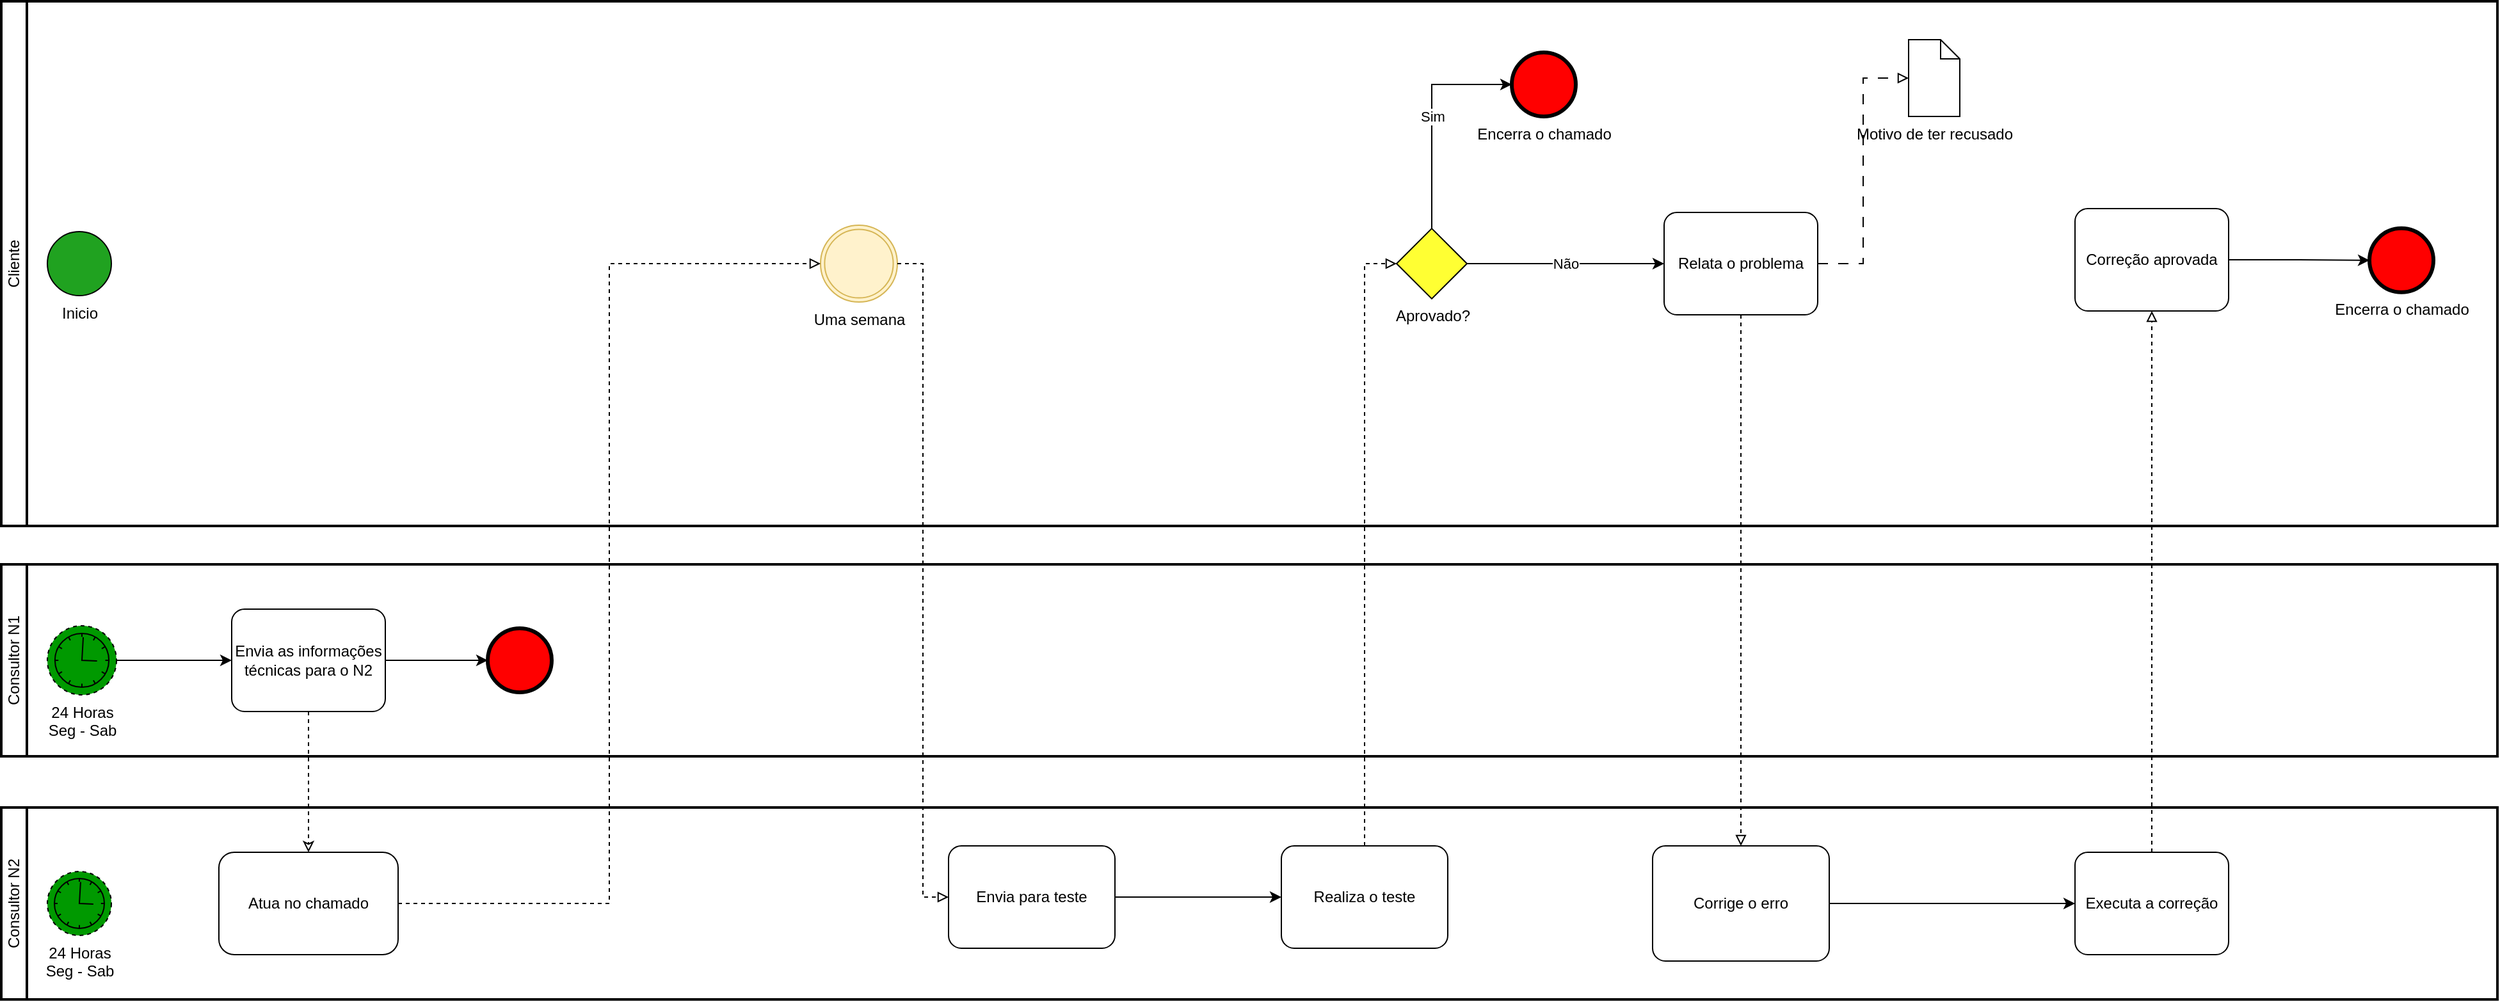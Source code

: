 <mxfile version="21.7.1" type="github">
  <diagram id="PUVEpKkSDCewNMbEOCCk" name="Página-1">
    <mxGraphModel dx="2876" dy="1117" grid="1" gridSize="10" guides="1" tooltips="1" connect="1" arrows="1" fold="1" page="1" pageScale="1" pageWidth="827" pageHeight="1169" math="0" shadow="0">
      <root>
        <mxCell id="0" />
        <mxCell id="1" parent="0" />
        <mxCell id="0OiSRy_ACkdwuXQ0FnYw-10" value="Consultor N1" style="swimlane;html=1;startSize=20;fontStyle=0;collapsible=0;horizontal=0;swimlaneLine=1;swimlaneFillColor=#ffffff;strokeWidth=2;whiteSpace=wrap;" parent="1" vertex="1">
          <mxGeometry x="-800" y="480" width="1950" height="150" as="geometry" />
        </mxCell>
        <mxCell id="U7Rsd6Pcs5vhALIToIcO-1" style="edgeStyle=orthogonalEdgeStyle;rounded=0;orthogonalLoop=1;jettySize=auto;html=1;exitX=1;exitY=0.5;exitDx=0;exitDy=0;exitPerimeter=0;entryX=0;entryY=0.5;entryDx=0;entryDy=0;entryPerimeter=0;" edge="1" parent="0OiSRy_ACkdwuXQ0FnYw-10" source="0OiSRy_ACkdwuXQ0FnYw-17" target="0OiSRy_ACkdwuXQ0FnYw-51">
          <mxGeometry relative="1" as="geometry" />
        </mxCell>
        <mxCell id="0OiSRy_ACkdwuXQ0FnYw-17" value="24 Horas&lt;br&gt;Seg - Sab" style="points=[[0.145,0.145,0],[0.5,0,0],[0.855,0.145,0],[1,0.5,0],[0.855,0.855,0],[0.5,1,0],[0.145,0.855,0],[0,0.5,0]];shape=mxgraph.bpmn.event;html=1;verticalLabelPosition=bottom;labelBackgroundColor=#ffffff;verticalAlign=top;align=center;perimeter=ellipsePerimeter;outlineConnect=0;aspect=fixed;outline=eventNonint;symbol=timer;fillColor=#009900;strokeColor=#000000;" parent="0OiSRy_ACkdwuXQ0FnYw-10" vertex="1">
          <mxGeometry x="36" y="48" width="54" height="54" as="geometry" />
        </mxCell>
        <mxCell id="U7Rsd6Pcs5vhALIToIcO-25" style="edgeStyle=orthogonalEdgeStyle;rounded=0;orthogonalLoop=1;jettySize=auto;html=1;exitX=1;exitY=0.5;exitDx=0;exitDy=0;exitPerimeter=0;entryX=0;entryY=0.5;entryDx=0;entryDy=0;entryPerimeter=0;" edge="1" parent="0OiSRy_ACkdwuXQ0FnYw-10" source="0OiSRy_ACkdwuXQ0FnYw-51" target="U7Rsd6Pcs5vhALIToIcO-24">
          <mxGeometry relative="1" as="geometry" />
        </mxCell>
        <mxCell id="0OiSRy_ACkdwuXQ0FnYw-51" value="Envia as informações técnicas para o N2" style="points=[[0.25,0,0],[0.5,0,0],[0.75,0,0],[1,0.25,0],[1,0.5,0],[1,0.75,0],[0.75,1,0],[0.5,1,0],[0.25,1,0],[0,0.75,0],[0,0.5,0],[0,0.25,0]];shape=mxgraph.bpmn.task;whiteSpace=wrap;rectStyle=rounded;size=10;html=1;container=1;expand=0;collapsible=0;taskMarker=abstract;" parent="0OiSRy_ACkdwuXQ0FnYw-10" vertex="1">
          <mxGeometry x="180" y="35" width="120" height="80" as="geometry" />
        </mxCell>
        <mxCell id="U7Rsd6Pcs5vhALIToIcO-24" value="" style="points=[[0.145,0.145,0],[0.5,0,0],[0.855,0.145,0],[1,0.5,0],[0.855,0.855,0],[0.5,1,0],[0.145,0.855,0],[0,0.5,0]];shape=mxgraph.bpmn.event;html=1;verticalLabelPosition=bottom;labelBackgroundColor=#ffffff;verticalAlign=top;align=center;perimeter=ellipsePerimeter;outlineConnect=0;aspect=fixed;outline=end;symbol=terminate2;fillColor=#FF0000;" vertex="1" parent="0OiSRy_ACkdwuXQ0FnYw-10">
          <mxGeometry x="380" y="50" width="50" height="50" as="geometry" />
        </mxCell>
        <mxCell id="0OiSRy_ACkdwuXQ0FnYw-19" value="Cliente" style="swimlane;html=1;startSize=20;fontStyle=0;collapsible=0;horizontal=0;swimlaneLine=1;swimlaneFillColor=#ffffff;strokeWidth=2;whiteSpace=wrap;" parent="1" vertex="1">
          <mxGeometry x="-800" y="40" width="1950" height="410" as="geometry" />
        </mxCell>
        <mxCell id="0OiSRy_ACkdwuXQ0FnYw-58" style="edgeStyle=orthogonalEdgeStyle;rounded=0;orthogonalLoop=1;jettySize=auto;html=1;exitX=1;exitY=0.5;exitDx=0;exitDy=0;exitPerimeter=0;" parent="0OiSRy_ACkdwuXQ0FnYw-19" source="0OiSRy_ACkdwuXQ0FnYw-20" edge="1">
          <mxGeometry relative="1" as="geometry">
            <mxPoint x="85.941" y="205.118" as="targetPoint" />
          </mxGeometry>
        </mxCell>
        <mxCell id="0OiSRy_ACkdwuXQ0FnYw-20" value="Inicio" style="points=[[0.145,0.145,0],[0.5,0,0],[0.855,0.145,0],[1,0.5,0],[0.855,0.855,0],[0.5,1,0],[0.145,0.855,0],[0,0.5,0]];shape=mxgraph.bpmn.event;html=1;verticalLabelPosition=bottom;labelBackgroundColor=#ffffff;verticalAlign=top;align=center;perimeter=ellipsePerimeter;outlineConnect=0;aspect=fixed;outline=standard;symbol=general;fillColor=#20a220;" parent="0OiSRy_ACkdwuXQ0FnYw-19" vertex="1">
          <mxGeometry x="36" y="180" width="50" height="50" as="geometry" />
        </mxCell>
        <mxCell id="U7Rsd6Pcs5vhALIToIcO-11" value="Sim" style="edgeStyle=orthogonalEdgeStyle;rounded=0;orthogonalLoop=1;jettySize=auto;html=1;exitX=0.5;exitY=0;exitDx=0;exitDy=0;exitPerimeter=0;entryX=0;entryY=0.5;entryDx=0;entryDy=0;entryPerimeter=0;" edge="1" parent="0OiSRy_ACkdwuXQ0FnYw-19" source="Pf0Sc6EP7SSTEtSXTeIy-39" target="Pf0Sc6EP7SSTEtSXTeIy-43">
          <mxGeometry relative="1" as="geometry" />
        </mxCell>
        <mxCell id="U7Rsd6Pcs5vhALIToIcO-12" value="Não" style="edgeStyle=orthogonalEdgeStyle;rounded=0;orthogonalLoop=1;jettySize=auto;html=1;exitX=1;exitY=0.5;exitDx=0;exitDy=0;exitPerimeter=0;entryX=0;entryY=0.5;entryDx=0;entryDy=0;entryPerimeter=0;" edge="1" parent="0OiSRy_ACkdwuXQ0FnYw-19" source="Pf0Sc6EP7SSTEtSXTeIy-39" target="Pf0Sc6EP7SSTEtSXTeIy-50">
          <mxGeometry relative="1" as="geometry" />
        </mxCell>
        <mxCell id="Pf0Sc6EP7SSTEtSXTeIy-39" value="Aprovado?" style="points=[[0.25,0.25,0],[0.5,0,0],[0.75,0.25,0],[1,0.5,0],[0.75,0.75,0],[0.5,1,0],[0.25,0.75,0],[0,0.5,0]];shape=mxgraph.bpmn.gateway2;html=1;verticalLabelPosition=bottom;labelBackgroundColor=#ffffff;verticalAlign=top;align=center;perimeter=rhombusPerimeter;outlineConnect=0;outline=none;symbol=none;fillColor=#FFFF33;" parent="0OiSRy_ACkdwuXQ0FnYw-19" vertex="1">
          <mxGeometry x="1090" y="177.57" width="55" height="54.86" as="geometry" />
        </mxCell>
        <mxCell id="Pf0Sc6EP7SSTEtSXTeIy-43" value="Encerra o chamado" style="points=[[0.145,0.145,0],[0.5,0,0],[0.855,0.145,0],[1,0.5,0],[0.855,0.855,0],[0.5,1,0],[0.145,0.855,0],[0,0.5,0]];shape=mxgraph.bpmn.event;html=1;verticalLabelPosition=bottom;labelBackgroundColor=#ffffff;verticalAlign=top;align=center;perimeter=ellipsePerimeter;outlineConnect=0;aspect=fixed;outline=end;symbol=terminate2;fillColor=#FF0000;" parent="0OiSRy_ACkdwuXQ0FnYw-19" vertex="1">
          <mxGeometry x="1180" y="40" width="50" height="50" as="geometry" />
        </mxCell>
        <mxCell id="U7Rsd6Pcs5vhALIToIcO-13" style="edgeStyle=orthogonalEdgeStyle;rounded=0;orthogonalLoop=1;jettySize=auto;html=1;exitX=1;exitY=0.5;exitDx=0;exitDy=0;exitPerimeter=0;entryX=0;entryY=0.5;entryDx=0;entryDy=0;entryPerimeter=0;dashed=1;dashPattern=8 8;endArrow=block;endFill=0;" edge="1" parent="0OiSRy_ACkdwuXQ0FnYw-19" source="Pf0Sc6EP7SSTEtSXTeIy-50" target="Pf0Sc6EP7SSTEtSXTeIy-59">
          <mxGeometry relative="1" as="geometry" />
        </mxCell>
        <mxCell id="Pf0Sc6EP7SSTEtSXTeIy-50" value="Relata o problema" style="points=[[0.25,0,0],[0.5,0,0],[0.75,0,0],[1,0.25,0],[1,0.5,0],[1,0.75,0],[0.75,1,0],[0.5,1,0],[0.25,1,0],[0,0.75,0],[0,0.5,0],[0,0.25,0]];shape=mxgraph.bpmn.task;whiteSpace=wrap;rectStyle=rounded;size=10;html=1;container=1;expand=0;collapsible=0;taskMarker=abstract;" parent="0OiSRy_ACkdwuXQ0FnYw-19" vertex="1">
          <mxGeometry x="1299" y="165" width="120" height="80" as="geometry" />
        </mxCell>
        <mxCell id="Pf0Sc6EP7SSTEtSXTeIy-59" value="Motivo de ter recusado&lt;br&gt;" style="shape=mxgraph.bpmn.data;labelPosition=center;verticalLabelPosition=bottom;align=center;verticalAlign=top;size=15;html=1;" parent="0OiSRy_ACkdwuXQ0FnYw-19" vertex="1">
          <mxGeometry x="1490" y="30" width="40" height="60" as="geometry" />
        </mxCell>
        <mxCell id="Pf0Sc6EP7SSTEtSXTeIy-24" value="Uma semana" style="points=[[0.145,0.145,0],[0.5,0,0],[0.855,0.145,0],[1,0.5,0],[0.855,0.855,0],[0.5,1,0],[0.145,0.855,0],[0,0.5,0]];shape=mxgraph.bpmn.event;html=1;verticalLabelPosition=bottom;labelBackgroundColor=#ffffff;verticalAlign=top;align=center;perimeter=ellipsePerimeter;outlineConnect=0;aspect=fixed;outline=throwing;symbol=general;fillColor=#fff2cc;strokeColor=#d6b656;" parent="0OiSRy_ACkdwuXQ0FnYw-19" vertex="1">
          <mxGeometry x="640" y="175" width="60" height="60" as="geometry" />
        </mxCell>
        <mxCell id="U7Rsd6Pcs5vhALIToIcO-22" style="edgeStyle=orthogonalEdgeStyle;rounded=0;orthogonalLoop=1;jettySize=auto;html=1;exitX=1;exitY=0.5;exitDx=0;exitDy=0;exitPerimeter=0;" edge="1" parent="0OiSRy_ACkdwuXQ0FnYw-19" source="U7Rsd6Pcs5vhALIToIcO-19" target="U7Rsd6Pcs5vhALIToIcO-21">
          <mxGeometry relative="1" as="geometry" />
        </mxCell>
        <mxCell id="U7Rsd6Pcs5vhALIToIcO-19" value="Correção aprovada" style="points=[[0.25,0,0],[0.5,0,0],[0.75,0,0],[1,0.25,0],[1,0.5,0],[1,0.75,0],[0.75,1,0],[0.5,1,0],[0.25,1,0],[0,0.75,0],[0,0.5,0],[0,0.25,0]];shape=mxgraph.bpmn.task;whiteSpace=wrap;rectStyle=rounded;size=10;html=1;container=1;expand=0;collapsible=0;taskMarker=abstract;" vertex="1" parent="0OiSRy_ACkdwuXQ0FnYw-19">
          <mxGeometry x="1620" y="162" width="120" height="80" as="geometry" />
        </mxCell>
        <mxCell id="U7Rsd6Pcs5vhALIToIcO-21" value="Encerra o chamado" style="points=[[0.145,0.145,0],[0.5,0,0],[0.855,0.145,0],[1,0.5,0],[0.855,0.855,0],[0.5,1,0],[0.145,0.855,0],[0,0.5,0]];shape=mxgraph.bpmn.event;html=1;verticalLabelPosition=bottom;labelBackgroundColor=#ffffff;verticalAlign=top;align=center;perimeter=ellipsePerimeter;outlineConnect=0;aspect=fixed;outline=end;symbol=terminate2;fillColor=#FF0000;" vertex="1" parent="0OiSRy_ACkdwuXQ0FnYw-19">
          <mxGeometry x="1850" y="177.43" width="50" height="50" as="geometry" />
        </mxCell>
        <mxCell id="0OiSRy_ACkdwuXQ0FnYw-16" value="Consultor N2" style="swimlane;html=1;startSize=20;fontStyle=0;collapsible=0;horizontal=0;swimlaneLine=1;swimlaneFillColor=#ffffff;strokeWidth=2;whiteSpace=wrap;strokeColor=#000000;" parent="1" vertex="1">
          <mxGeometry x="-800" y="670" width="1950" height="150" as="geometry" />
        </mxCell>
        <mxCell id="0OiSRy_ACkdwuXQ0FnYw-18" value="24 Horas&lt;br&gt;Seg - Sab" style="points=[[0.145,0.145,0],[0.5,0,0],[0.855,0.145,0],[1,0.5,0],[0.855,0.855,0],[0.5,1,0],[0.145,0.855,0],[0,0.5,0]];shape=mxgraph.bpmn.event;html=1;verticalLabelPosition=bottom;labelBackgroundColor=#ffffff;verticalAlign=top;align=center;perimeter=ellipsePerimeter;outlineConnect=0;aspect=fixed;outline=eventNonint;symbol=timer;fillColor=#009900;" parent="0OiSRy_ACkdwuXQ0FnYw-16" vertex="1">
          <mxGeometry x="36" y="50" width="50" height="50" as="geometry" />
        </mxCell>
        <mxCell id="Pf0Sc6EP7SSTEtSXTeIy-20" value="Atua no chamado" style="rounded=1;whiteSpace=wrap;html=1;" parent="0OiSRy_ACkdwuXQ0FnYw-16" vertex="1">
          <mxGeometry x="170" y="35" width="140" height="80" as="geometry" />
        </mxCell>
        <mxCell id="U7Rsd6Pcs5vhALIToIcO-5" style="edgeStyle=orthogonalEdgeStyle;rounded=0;orthogonalLoop=1;jettySize=auto;html=1;exitX=1;exitY=0.5;exitDx=0;exitDy=0;exitPerimeter=0;entryX=0;entryY=0.5;entryDx=0;entryDy=0;entryPerimeter=0;" edge="1" parent="0OiSRy_ACkdwuXQ0FnYw-16" source="Pf0Sc6EP7SSTEtSXTeIy-27" target="Pf0Sc6EP7SSTEtSXTeIy-36">
          <mxGeometry relative="1" as="geometry" />
        </mxCell>
        <mxCell id="Pf0Sc6EP7SSTEtSXTeIy-27" value="Envia para teste" style="points=[[0.25,0,0],[0.5,0,0],[0.75,0,0],[1,0.25,0],[1,0.5,0],[1,0.75,0],[0.75,1,0],[0.5,1,0],[0.25,1,0],[0,0.75,0],[0,0.5,0],[0,0.25,0]];shape=mxgraph.bpmn.task;whiteSpace=wrap;rectStyle=rounded;size=10;html=1;container=1;expand=0;collapsible=0;taskMarker=abstract;" parent="0OiSRy_ACkdwuXQ0FnYw-16" vertex="1">
          <mxGeometry x="740" y="30" width="130" height="80" as="geometry" />
        </mxCell>
        <mxCell id="U7Rsd6Pcs5vhALIToIcO-23" style="edgeStyle=orthogonalEdgeStyle;rounded=0;orthogonalLoop=1;jettySize=auto;html=1;exitX=1;exitY=0.5;exitDx=0;exitDy=0;exitPerimeter=0;entryX=0;entryY=0.5;entryDx=0;entryDy=0;entryPerimeter=0;" edge="1" parent="0OiSRy_ACkdwuXQ0FnYw-16" source="Pf0Sc6EP7SSTEtSXTeIy-52" target="Pf0Sc6EP7SSTEtSXTeIy-65">
          <mxGeometry relative="1" as="geometry" />
        </mxCell>
        <mxCell id="Pf0Sc6EP7SSTEtSXTeIy-52" value="Corrige o erro" style="points=[[0.25,0,0],[0.5,0,0],[0.75,0,0],[1,0.25,0],[1,0.5,0],[1,0.75,0],[0.75,1,0],[0.5,1,0],[0.25,1,0],[0,0.75,0],[0,0.5,0],[0,0.25,0]];shape=mxgraph.bpmn.task;whiteSpace=wrap;rectStyle=rounded;size=10;html=1;container=1;expand=0;collapsible=0;taskMarker=abstract;" parent="0OiSRy_ACkdwuXQ0FnYw-16" vertex="1">
          <mxGeometry x="1290" y="30" width="138" height="90" as="geometry" />
        </mxCell>
        <mxCell id="Pf0Sc6EP7SSTEtSXTeIy-36" value="Realiza o teste" style="points=[[0.25,0,0],[0.5,0,0],[0.75,0,0],[1,0.25,0],[1,0.5,0],[1,0.75,0],[0.75,1,0],[0.5,1,0],[0.25,1,0],[0,0.75,0],[0,0.5,0],[0,0.25,0]];shape=mxgraph.bpmn.task;whiteSpace=wrap;rectStyle=rounded;size=10;html=1;container=1;expand=0;collapsible=0;taskMarker=abstract;" parent="0OiSRy_ACkdwuXQ0FnYw-16" vertex="1">
          <mxGeometry x="1000" y="30" width="130" height="80" as="geometry" />
        </mxCell>
        <mxCell id="Pf0Sc6EP7SSTEtSXTeIy-65" value="Executa a correção" style="points=[[0.25,0,0],[0.5,0,0],[0.75,0,0],[1,0.25,0],[1,0.5,0],[1,0.75,0],[0.75,1,0],[0.5,1,0],[0.25,1,0],[0,0.75,0],[0,0.5,0],[0,0.25,0]];shape=mxgraph.bpmn.task;whiteSpace=wrap;rectStyle=rounded;size=10;html=1;container=1;expand=0;collapsible=0;taskMarker=abstract;" parent="0OiSRy_ACkdwuXQ0FnYw-16" vertex="1">
          <mxGeometry x="1619.997" y="35" width="120" height="80" as="geometry" />
        </mxCell>
        <mxCell id="Pf0Sc6EP7SSTEtSXTeIy-30" style="edgeStyle=orthogonalEdgeStyle;rounded=0;orthogonalLoop=1;jettySize=auto;html=1;exitX=0.5;exitY=1;exitDx=0;exitDy=0;exitPerimeter=0;entryX=0.5;entryY=0;entryDx=0;entryDy=0;dashed=1;endArrow=classic;endFill=0;" parent="1" source="0OiSRy_ACkdwuXQ0FnYw-51" target="Pf0Sc6EP7SSTEtSXTeIy-20" edge="1">
          <mxGeometry relative="1" as="geometry" />
        </mxCell>
        <mxCell id="U7Rsd6Pcs5vhALIToIcO-3" style="edgeStyle=orthogonalEdgeStyle;rounded=0;orthogonalLoop=1;jettySize=auto;html=1;exitX=1;exitY=0.5;exitDx=0;exitDy=0;entryX=0;entryY=0.5;entryDx=0;entryDy=0;entryPerimeter=0;endArrow=block;endFill=0;dashed=1;" edge="1" parent="1" source="Pf0Sc6EP7SSTEtSXTeIy-20" target="Pf0Sc6EP7SSTEtSXTeIy-24">
          <mxGeometry relative="1" as="geometry" />
        </mxCell>
        <mxCell id="U7Rsd6Pcs5vhALIToIcO-4" style="edgeStyle=orthogonalEdgeStyle;rounded=0;orthogonalLoop=1;jettySize=auto;html=1;exitX=1;exitY=0.5;exitDx=0;exitDy=0;exitPerimeter=0;entryX=0;entryY=0.5;entryDx=0;entryDy=0;entryPerimeter=0;dashed=1;endArrow=block;endFill=0;" edge="1" parent="1" source="Pf0Sc6EP7SSTEtSXTeIy-24" target="Pf0Sc6EP7SSTEtSXTeIy-27">
          <mxGeometry relative="1" as="geometry" />
        </mxCell>
        <mxCell id="U7Rsd6Pcs5vhALIToIcO-14" style="edgeStyle=orthogonalEdgeStyle;rounded=0;orthogonalLoop=1;jettySize=auto;html=1;exitX=0.5;exitY=1;exitDx=0;exitDy=0;exitPerimeter=0;entryX=0.5;entryY=0;entryDx=0;entryDy=0;entryPerimeter=0;endArrow=block;endFill=0;dashed=1;" edge="1" parent="1" source="Pf0Sc6EP7SSTEtSXTeIy-50" target="Pf0Sc6EP7SSTEtSXTeIy-52">
          <mxGeometry relative="1" as="geometry" />
        </mxCell>
        <mxCell id="U7Rsd6Pcs5vhALIToIcO-15" style="edgeStyle=orthogonalEdgeStyle;rounded=0;orthogonalLoop=1;jettySize=auto;html=1;exitX=0.5;exitY=0;exitDx=0;exitDy=0;exitPerimeter=0;entryX=0;entryY=0.5;entryDx=0;entryDy=0;entryPerimeter=0;endArrow=block;endFill=0;dashed=1;" edge="1" parent="1" source="Pf0Sc6EP7SSTEtSXTeIy-36" target="Pf0Sc6EP7SSTEtSXTeIy-39">
          <mxGeometry relative="1" as="geometry" />
        </mxCell>
        <mxCell id="U7Rsd6Pcs5vhALIToIcO-20" style="edgeStyle=orthogonalEdgeStyle;rounded=0;orthogonalLoop=1;jettySize=auto;html=1;exitX=0.5;exitY=0;exitDx=0;exitDy=0;exitPerimeter=0;entryX=0.5;entryY=1;entryDx=0;entryDy=0;entryPerimeter=0;endArrow=block;endFill=0;dashed=1;" edge="1" parent="1" source="Pf0Sc6EP7SSTEtSXTeIy-65" target="U7Rsd6Pcs5vhALIToIcO-19">
          <mxGeometry relative="1" as="geometry" />
        </mxCell>
      </root>
    </mxGraphModel>
  </diagram>
</mxfile>
